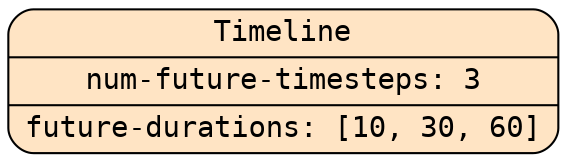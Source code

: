 digraph {
  node [shape=Mrecord, style=filled, fillcolor=bisque, fontname=courier];
  "timeline" [label="{ Timeline | num-future-timesteps: 3 | future-durations: [10, 30, 60] }"];
}
